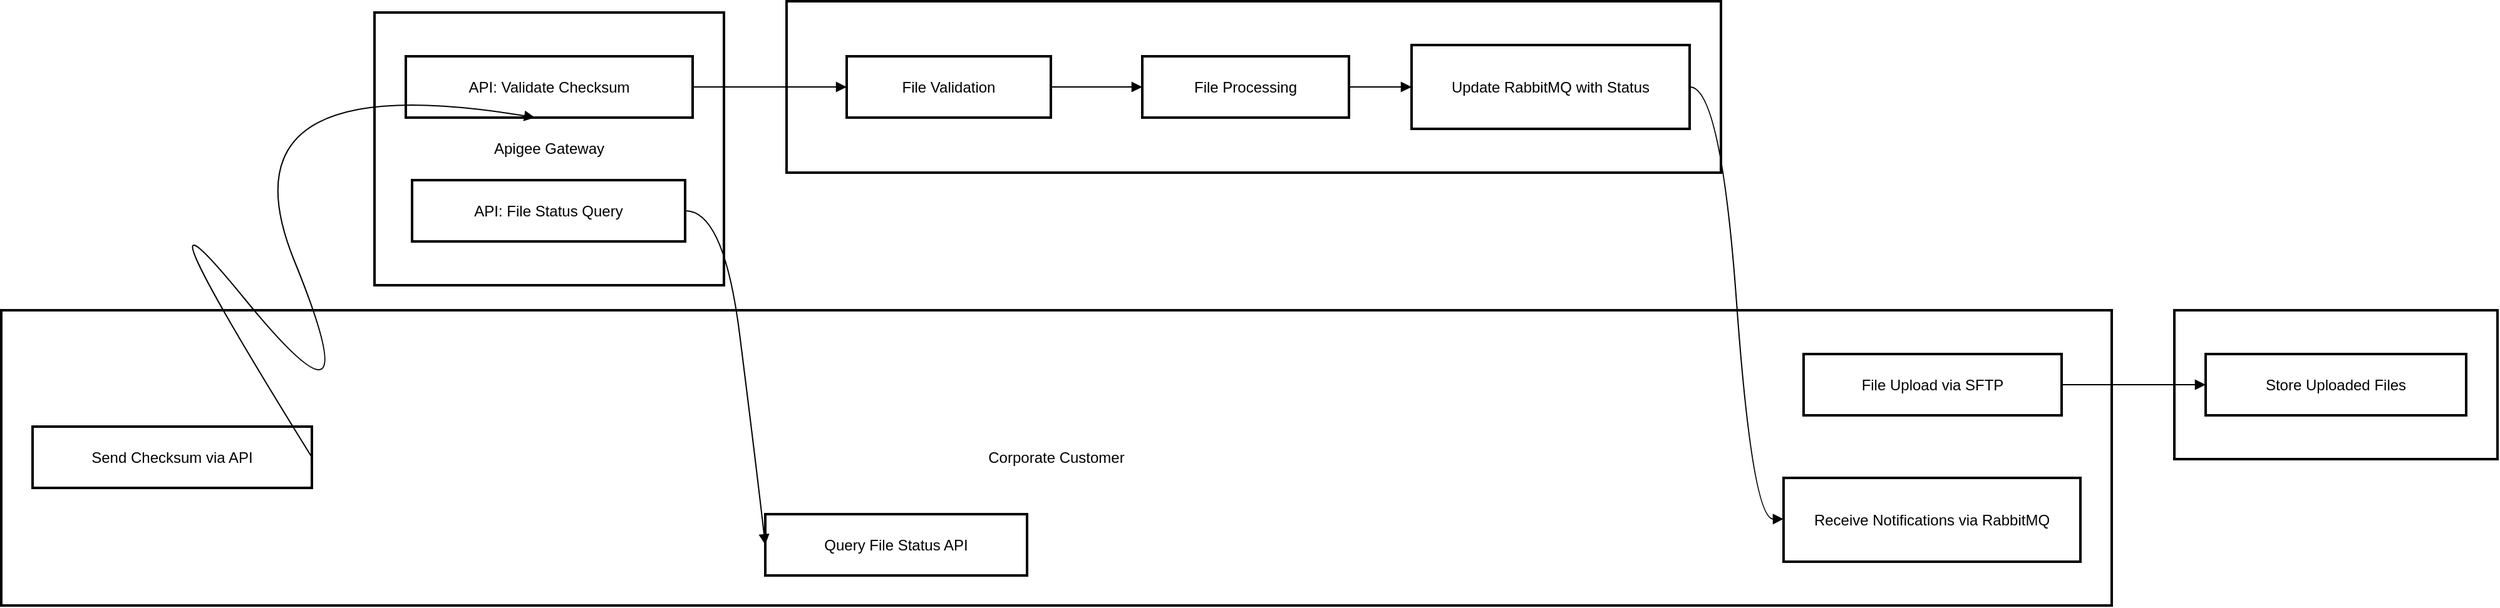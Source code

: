 <mxfile version="24.8.6">
  <diagram name="Page-1" id="lWnANn24pArczgeVKB_q">
    <mxGraphModel dx="1666" dy="791" grid="1" gridSize="10" guides="1" tooltips="1" connect="1" arrows="1" fold="1" page="1" pageScale="1" pageWidth="850" pageHeight="1100" math="0" shadow="0">
      <root>
        <mxCell id="0" />
        <mxCell id="1" parent="0" />
        <mxCell id="LA8SUX1s0ZZqTIhd27PU-1" value="Apigee Gateway" style="whiteSpace=wrap;strokeWidth=2;" vertex="1" parent="1">
          <mxGeometry x="318" y="29" width="279" height="218" as="geometry" />
        </mxCell>
        <mxCell id="LA8SUX1s0ZZqTIhd27PU-2" value="Backend Processing" style="whiteSpace=wrap;strokeWidth=2;" vertex="1" parent="1">
          <mxGeometry x="647" y="20" width="746" height="137" as="geometry" />
        </mxCell>
        <mxCell id="LA8SUX1s0ZZqTIhd27PU-3" value="SFTP Server" style="whiteSpace=wrap;strokeWidth=2;" vertex="1" parent="1">
          <mxGeometry x="1755" y="267" width="258" height="119" as="geometry" />
        </mxCell>
        <mxCell id="LA8SUX1s0ZZqTIhd27PU-4" value="Corporate Customer" style="whiteSpace=wrap;strokeWidth=2;" vertex="1" parent="1">
          <mxGeometry x="20" y="267" width="1685" height="236" as="geometry" />
        </mxCell>
        <mxCell id="LA8SUX1s0ZZqTIhd27PU-5" value="File Upload via SFTP" style="whiteSpace=wrap;strokeWidth=2;" vertex="1" parent="1">
          <mxGeometry x="1459" y="302" width="206" height="49" as="geometry" />
        </mxCell>
        <mxCell id="LA8SUX1s0ZZqTIhd27PU-6" value="Send Checksum via API" style="whiteSpace=wrap;strokeWidth=2;" vertex="1" parent="1">
          <mxGeometry x="45" y="360" width="223" height="49" as="geometry" />
        </mxCell>
        <mxCell id="LA8SUX1s0ZZqTIhd27PU-7" value="Receive Notifications via RabbitMQ" style="whiteSpace=wrap;strokeWidth=2;" vertex="1" parent="1">
          <mxGeometry x="1443" y="401" width="237" height="67" as="geometry" />
        </mxCell>
        <mxCell id="LA8SUX1s0ZZqTIhd27PU-8" value="Query File Status API" style="whiteSpace=wrap;strokeWidth=2;" vertex="1" parent="1">
          <mxGeometry x="630" y="430" width="209" height="49" as="geometry" />
        </mxCell>
        <mxCell id="LA8SUX1s0ZZqTIhd27PU-9" value="Store Uploaded Files" style="whiteSpace=wrap;strokeWidth=2;" vertex="1" parent="1">
          <mxGeometry x="1780" y="302" width="208" height="49" as="geometry" />
        </mxCell>
        <mxCell id="LA8SUX1s0ZZqTIhd27PU-10" value="File Validation" style="whiteSpace=wrap;strokeWidth=2;" vertex="1" parent="1">
          <mxGeometry x="695" y="64" width="163" height="49" as="geometry" />
        </mxCell>
        <mxCell id="LA8SUX1s0ZZqTIhd27PU-11" value="File Processing" style="whiteSpace=wrap;strokeWidth=2;" vertex="1" parent="1">
          <mxGeometry x="931" y="64" width="165" height="49" as="geometry" />
        </mxCell>
        <mxCell id="LA8SUX1s0ZZqTIhd27PU-12" value="Update RabbitMQ with Status" style="whiteSpace=wrap;strokeWidth=2;" vertex="1" parent="1">
          <mxGeometry x="1146" y="55" width="222" height="67" as="geometry" />
        </mxCell>
        <mxCell id="LA8SUX1s0ZZqTIhd27PU-13" value="API: Validate Checksum" style="whiteSpace=wrap;strokeWidth=2;" vertex="1" parent="1">
          <mxGeometry x="343" y="64" width="229" height="49" as="geometry" />
        </mxCell>
        <mxCell id="LA8SUX1s0ZZqTIhd27PU-14" value="API: File Status Query" style="whiteSpace=wrap;strokeWidth=2;" vertex="1" parent="1">
          <mxGeometry x="348" y="163" width="218" height="49" as="geometry" />
        </mxCell>
        <mxCell id="LA8SUX1s0ZZqTIhd27PU-15" value="" style="curved=1;startArrow=none;endArrow=block;exitX=1;exitY=0.5;entryX=0;entryY=0.5;rounded=0;" edge="1" parent="1" source="LA8SUX1s0ZZqTIhd27PU-5" target="LA8SUX1s0ZZqTIhd27PU-9">
          <mxGeometry relative="1" as="geometry">
            <Array as="points" />
          </mxGeometry>
        </mxCell>
        <mxCell id="LA8SUX1s0ZZqTIhd27PU-16" value="" style="curved=1;startArrow=none;endArrow=block;exitX=1;exitY=0.5;entryX=0.45;entryY=1;rounded=0;" edge="1" parent="1" source="LA8SUX1s0ZZqTIhd27PU-6" target="LA8SUX1s0ZZqTIhd27PU-13">
          <mxGeometry relative="1" as="geometry">
            <Array as="points">
              <mxPoint x="110" y="130" />
              <mxPoint x="318" y="385" />
              <mxPoint x="190" y="70" />
            </Array>
          </mxGeometry>
        </mxCell>
        <mxCell id="LA8SUX1s0ZZqTIhd27PU-17" value="" style="curved=1;startArrow=none;endArrow=block;exitX=1;exitY=0.5;entryX=0;entryY=0.5;rounded=0;" edge="1" parent="1" source="LA8SUX1s0ZZqTIhd27PU-13" target="LA8SUX1s0ZZqTIhd27PU-10">
          <mxGeometry relative="1" as="geometry">
            <Array as="points" />
          </mxGeometry>
        </mxCell>
        <mxCell id="LA8SUX1s0ZZqTIhd27PU-18" value="" style="curved=1;startArrow=none;endArrow=block;exitX=1;exitY=0.5;entryX=0;entryY=0.5;rounded=0;" edge="1" parent="1" source="LA8SUX1s0ZZqTIhd27PU-10" target="LA8SUX1s0ZZqTIhd27PU-11">
          <mxGeometry relative="1" as="geometry">
            <Array as="points" />
          </mxGeometry>
        </mxCell>
        <mxCell id="LA8SUX1s0ZZqTIhd27PU-19" value="" style="curved=1;startArrow=none;endArrow=block;exitX=1;exitY=0.5;entryX=0;entryY=0.5;rounded=0;" edge="1" parent="1" source="LA8SUX1s0ZZqTIhd27PU-11" target="LA8SUX1s0ZZqTIhd27PU-12">
          <mxGeometry relative="1" as="geometry">
            <Array as="points" />
          </mxGeometry>
        </mxCell>
        <mxCell id="LA8SUX1s0ZZqTIhd27PU-20" value="" style="curved=1;startArrow=none;endArrow=block;exitX=1;exitY=0.5;entryX=0;entryY=0.49;rounded=0;" edge="1" parent="1" source="LA8SUX1s0ZZqTIhd27PU-12" target="LA8SUX1s0ZZqTIhd27PU-7">
          <mxGeometry relative="1" as="geometry">
            <Array as="points">
              <mxPoint x="1393" y="88" />
              <mxPoint x="1418" y="434" />
            </Array>
          </mxGeometry>
        </mxCell>
        <mxCell id="LA8SUX1s0ZZqTIhd27PU-21" value="" style="curved=1;startArrow=none;endArrow=block;exitX=1;exitY=0.5;entryX=0;entryY=0.5;rounded=0;" edge="1" parent="1" source="LA8SUX1s0ZZqTIhd27PU-14" target="LA8SUX1s0ZZqTIhd27PU-8">
          <mxGeometry relative="1" as="geometry">
            <Array as="points">
              <mxPoint x="597" y="187" />
              <mxPoint x="622" y="385" />
            </Array>
          </mxGeometry>
        </mxCell>
      </root>
    </mxGraphModel>
  </diagram>
</mxfile>
